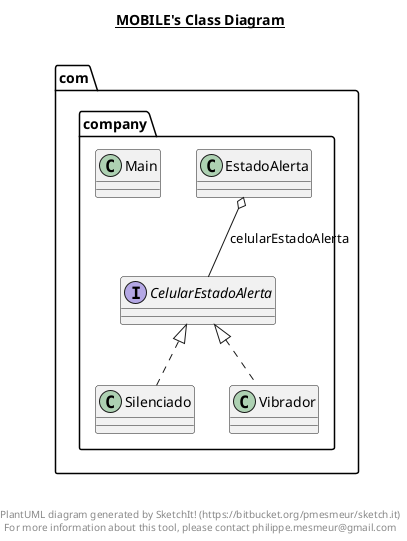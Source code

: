 @startuml

title __MOBILE's Class Diagram__\n

  namespace com.company {
    interface com.company.CelularEstadoAlerta {
    }
  }
  

  namespace com.company {
    class com.company.EstadoAlerta {
    }
  }
  

  namespace com.company {
    class com.company.Main {
    }
  }
  

  namespace com.company {
    class com.company.Silenciado {
    }
  }
  

  namespace com.company {
    class com.company.Vibrador {
    }
  }
  

  com.company.EstadoAlerta o-- com.company.CelularEstadoAlerta : celularEstadoAlerta
  com.company.Silenciado .up.|> com.company.CelularEstadoAlerta
  com.company.Vibrador .up.|> com.company.CelularEstadoAlerta


right footer


PlantUML diagram generated by SketchIt! (https://bitbucket.org/pmesmeur/sketch.it)
For more information about this tool, please contact philippe.mesmeur@gmail.com
endfooter

@enduml
